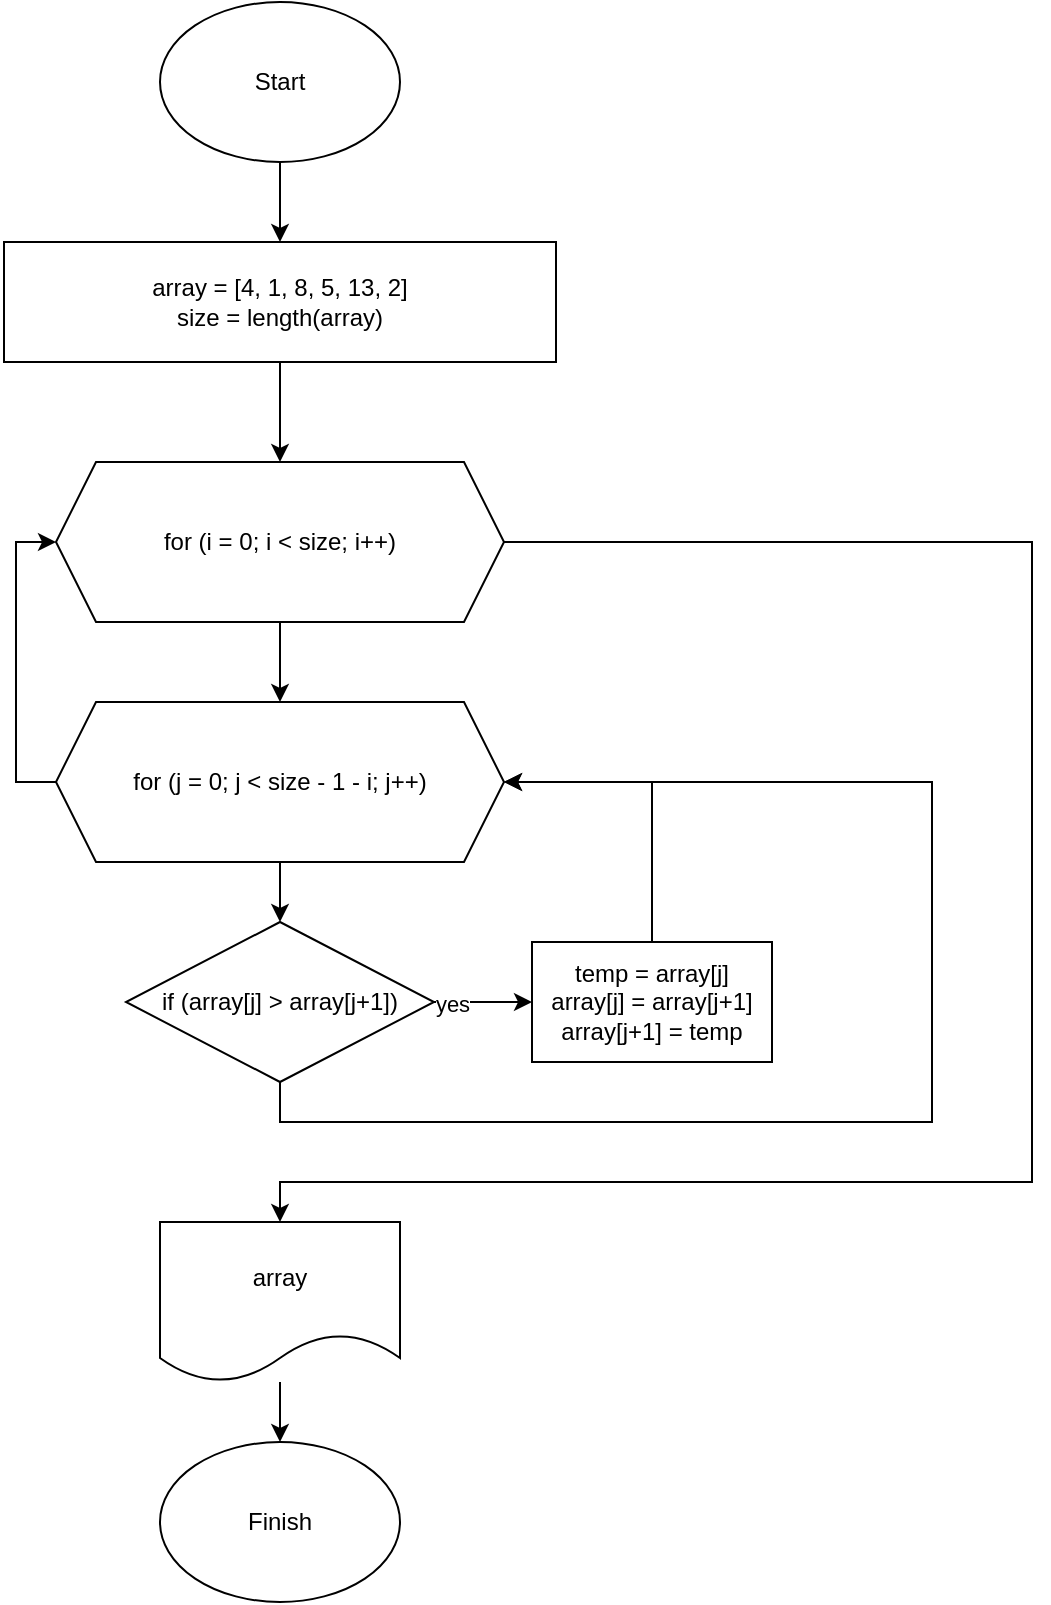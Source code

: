 <mxfile version="22.0.8" type="github">
  <diagram id="C5RBs43oDa-KdzZeNtuy" name="Page-1">
    <mxGraphModel dx="1904" dy="807" grid="1" gridSize="10" guides="1" tooltips="1" connect="1" arrows="1" fold="1" page="1" pageScale="1" pageWidth="827" pageHeight="1169" math="0" shadow="0">
      <root>
        <mxCell id="WIyWlLk6GJQsqaUBKTNV-0" />
        <mxCell id="WIyWlLk6GJQsqaUBKTNV-1" parent="WIyWlLk6GJQsqaUBKTNV-0" />
        <mxCell id="AhlfNxxuhijxsPZk5XLh-7" value="" style="edgeStyle=orthogonalEdgeStyle;rounded=0;orthogonalLoop=1;jettySize=auto;html=1;" edge="1" parent="WIyWlLk6GJQsqaUBKTNV-1" source="AhlfNxxuhijxsPZk5XLh-0" target="AhlfNxxuhijxsPZk5XLh-2">
          <mxGeometry relative="1" as="geometry" />
        </mxCell>
        <mxCell id="AhlfNxxuhijxsPZk5XLh-0" value="Start" style="ellipse;whiteSpace=wrap;html=1;" vertex="1" parent="WIyWlLk6GJQsqaUBKTNV-1">
          <mxGeometry x="354" y="50" width="120" height="80" as="geometry" />
        </mxCell>
        <mxCell id="AhlfNxxuhijxsPZk5XLh-1" value="Finish" style="ellipse;whiteSpace=wrap;html=1;" vertex="1" parent="WIyWlLk6GJQsqaUBKTNV-1">
          <mxGeometry x="354" y="770" width="120" height="80" as="geometry" />
        </mxCell>
        <mxCell id="AhlfNxxuhijxsPZk5XLh-8" value="" style="edgeStyle=orthogonalEdgeStyle;rounded=0;orthogonalLoop=1;jettySize=auto;html=1;" edge="1" parent="WIyWlLk6GJQsqaUBKTNV-1" source="AhlfNxxuhijxsPZk5XLh-2" target="AhlfNxxuhijxsPZk5XLh-3">
          <mxGeometry relative="1" as="geometry" />
        </mxCell>
        <mxCell id="AhlfNxxuhijxsPZk5XLh-2" value="array = [4, 1, 8, 5, 13, 2]&lt;br&gt;size = length(array)" style="rounded=0;whiteSpace=wrap;html=1;" vertex="1" parent="WIyWlLk6GJQsqaUBKTNV-1">
          <mxGeometry x="276" y="170" width="276" height="60" as="geometry" />
        </mxCell>
        <mxCell id="AhlfNxxuhijxsPZk5XLh-9" value="" style="edgeStyle=orthogonalEdgeStyle;rounded=0;orthogonalLoop=1;jettySize=auto;html=1;" edge="1" parent="WIyWlLk6GJQsqaUBKTNV-1" source="AhlfNxxuhijxsPZk5XLh-3" target="AhlfNxxuhijxsPZk5XLh-4">
          <mxGeometry relative="1" as="geometry" />
        </mxCell>
        <mxCell id="AhlfNxxuhijxsPZk5XLh-17" style="edgeStyle=orthogonalEdgeStyle;rounded=0;orthogonalLoop=1;jettySize=auto;html=1;entryX=0.5;entryY=0;entryDx=0;entryDy=0;" edge="1" parent="WIyWlLk6GJQsqaUBKTNV-1" source="AhlfNxxuhijxsPZk5XLh-3" target="AhlfNxxuhijxsPZk5XLh-16">
          <mxGeometry relative="1" as="geometry">
            <Array as="points">
              <mxPoint x="790" y="320" />
              <mxPoint x="790" y="640" />
              <mxPoint x="414" y="640" />
            </Array>
          </mxGeometry>
        </mxCell>
        <mxCell id="AhlfNxxuhijxsPZk5XLh-3" value="for (i = 0; i &amp;lt; size; i++)" style="shape=hexagon;perimeter=hexagonPerimeter2;whiteSpace=wrap;html=1;fixedSize=1;" vertex="1" parent="WIyWlLk6GJQsqaUBKTNV-1">
          <mxGeometry x="302" y="280" width="224" height="80" as="geometry" />
        </mxCell>
        <mxCell id="AhlfNxxuhijxsPZk5XLh-10" value="" style="edgeStyle=orthogonalEdgeStyle;rounded=0;orthogonalLoop=1;jettySize=auto;html=1;" edge="1" parent="WIyWlLk6GJQsqaUBKTNV-1" source="AhlfNxxuhijxsPZk5XLh-4" target="AhlfNxxuhijxsPZk5XLh-5">
          <mxGeometry relative="1" as="geometry" />
        </mxCell>
        <mxCell id="AhlfNxxuhijxsPZk5XLh-13" style="edgeStyle=orthogonalEdgeStyle;rounded=0;orthogonalLoop=1;jettySize=auto;html=1;entryX=0;entryY=0.5;entryDx=0;entryDy=0;exitX=0;exitY=0.5;exitDx=0;exitDy=0;" edge="1" parent="WIyWlLk6GJQsqaUBKTNV-1" source="AhlfNxxuhijxsPZk5XLh-4" target="AhlfNxxuhijxsPZk5XLh-3">
          <mxGeometry relative="1" as="geometry" />
        </mxCell>
        <mxCell id="AhlfNxxuhijxsPZk5XLh-4" value="for (j = 0; j &amp;lt; size - 1 - i; j++)" style="shape=hexagon;perimeter=hexagonPerimeter2;whiteSpace=wrap;html=1;fixedSize=1;" vertex="1" parent="WIyWlLk6GJQsqaUBKTNV-1">
          <mxGeometry x="302" y="400" width="224" height="80" as="geometry" />
        </mxCell>
        <mxCell id="AhlfNxxuhijxsPZk5XLh-11" value="" style="edgeStyle=orthogonalEdgeStyle;rounded=0;orthogonalLoop=1;jettySize=auto;html=1;" edge="1" parent="WIyWlLk6GJQsqaUBKTNV-1" source="AhlfNxxuhijxsPZk5XLh-5" target="AhlfNxxuhijxsPZk5XLh-6">
          <mxGeometry relative="1" as="geometry" />
        </mxCell>
        <mxCell id="AhlfNxxuhijxsPZk5XLh-14" value="yes" style="edgeLabel;html=1;align=center;verticalAlign=middle;resizable=0;points=[];" vertex="1" connectable="0" parent="AhlfNxxuhijxsPZk5XLh-11">
          <mxGeometry x="-0.633" y="-1" relative="1" as="geometry">
            <mxPoint as="offset" />
          </mxGeometry>
        </mxCell>
        <mxCell id="AhlfNxxuhijxsPZk5XLh-15" style="edgeStyle=orthogonalEdgeStyle;rounded=0;orthogonalLoop=1;jettySize=auto;html=1;entryX=1;entryY=0.5;entryDx=0;entryDy=0;exitX=0.5;exitY=1;exitDx=0;exitDy=0;" edge="1" parent="WIyWlLk6GJQsqaUBKTNV-1" source="AhlfNxxuhijxsPZk5XLh-5" target="AhlfNxxuhijxsPZk5XLh-4">
          <mxGeometry relative="1" as="geometry">
            <Array as="points">
              <mxPoint x="414" y="610" />
              <mxPoint x="740" y="610" />
              <mxPoint x="740" y="440" />
            </Array>
          </mxGeometry>
        </mxCell>
        <mxCell id="AhlfNxxuhijxsPZk5XLh-5" value="if (array[j] &amp;gt; array[j+1])" style="rhombus;whiteSpace=wrap;html=1;" vertex="1" parent="WIyWlLk6GJQsqaUBKTNV-1">
          <mxGeometry x="337" y="510" width="154" height="80" as="geometry" />
        </mxCell>
        <mxCell id="AhlfNxxuhijxsPZk5XLh-12" style="edgeStyle=orthogonalEdgeStyle;rounded=0;orthogonalLoop=1;jettySize=auto;html=1;entryX=1;entryY=0.5;entryDx=0;entryDy=0;exitX=0.5;exitY=0;exitDx=0;exitDy=0;" edge="1" parent="WIyWlLk6GJQsqaUBKTNV-1" source="AhlfNxxuhijxsPZk5XLh-6" target="AhlfNxxuhijxsPZk5XLh-4">
          <mxGeometry relative="1" as="geometry" />
        </mxCell>
        <mxCell id="AhlfNxxuhijxsPZk5XLh-6" value="temp = array[j]&lt;br&gt;array[j] = array[j+1]&lt;br&gt;array[j+1] = temp" style="rounded=0;whiteSpace=wrap;html=1;" vertex="1" parent="WIyWlLk6GJQsqaUBKTNV-1">
          <mxGeometry x="540" y="520" width="120" height="60" as="geometry" />
        </mxCell>
        <mxCell id="AhlfNxxuhijxsPZk5XLh-18" value="" style="edgeStyle=orthogonalEdgeStyle;rounded=0;orthogonalLoop=1;jettySize=auto;html=1;" edge="1" parent="WIyWlLk6GJQsqaUBKTNV-1" source="AhlfNxxuhijxsPZk5XLh-16" target="AhlfNxxuhijxsPZk5XLh-1">
          <mxGeometry relative="1" as="geometry" />
        </mxCell>
        <mxCell id="AhlfNxxuhijxsPZk5XLh-16" value="array" style="shape=document;whiteSpace=wrap;html=1;boundedLbl=1;" vertex="1" parent="WIyWlLk6GJQsqaUBKTNV-1">
          <mxGeometry x="354" y="660" width="120" height="80" as="geometry" />
        </mxCell>
      </root>
    </mxGraphModel>
  </diagram>
</mxfile>
